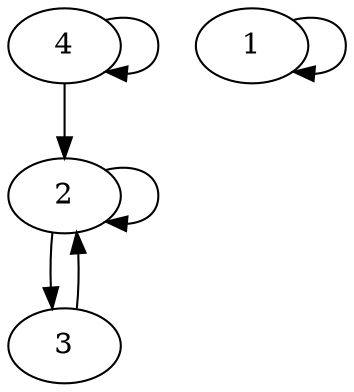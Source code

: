 digraph  {
4;
2;
3;
1;
4 -> 4  [key=0];
4 -> 2  [key=0];
2 -> 3  [key=0];
2 -> 2  [key=0];
3 -> 2  [key=0];
1 -> 1  [key=0];
}

